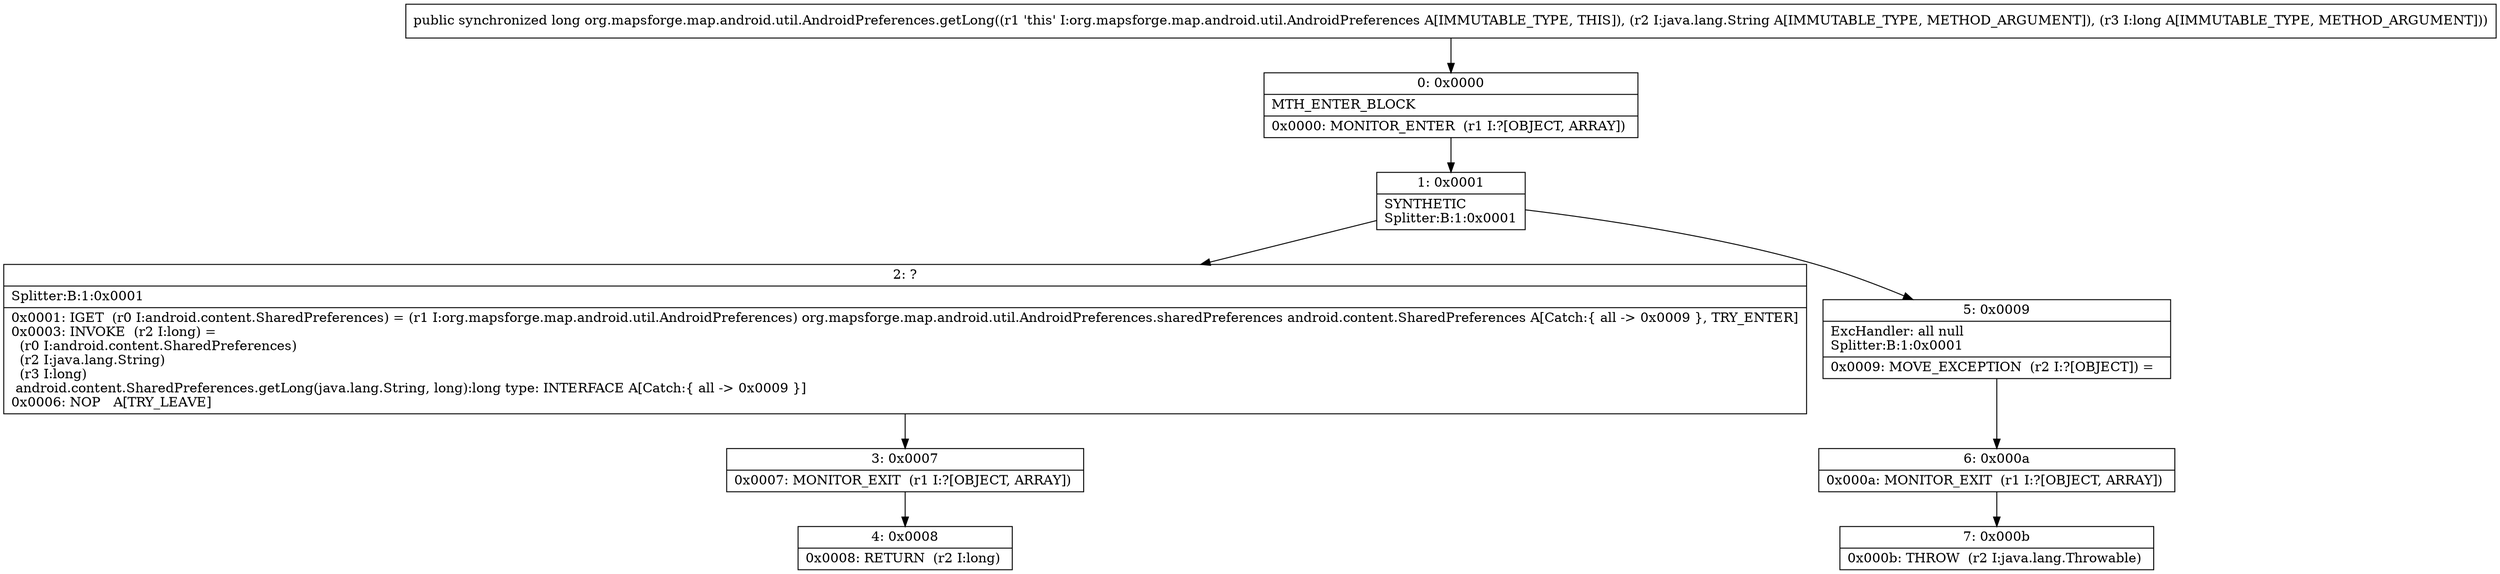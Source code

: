 digraph "CFG fororg.mapsforge.map.android.util.AndroidPreferences.getLong(Ljava\/lang\/String;J)J" {
Node_0 [shape=record,label="{0\:\ 0x0000|MTH_ENTER_BLOCK\l|0x0000: MONITOR_ENTER  (r1 I:?[OBJECT, ARRAY]) \l}"];
Node_1 [shape=record,label="{1\:\ 0x0001|SYNTHETIC\lSplitter:B:1:0x0001\l}"];
Node_2 [shape=record,label="{2\:\ ?|Splitter:B:1:0x0001\l|0x0001: IGET  (r0 I:android.content.SharedPreferences) = (r1 I:org.mapsforge.map.android.util.AndroidPreferences) org.mapsforge.map.android.util.AndroidPreferences.sharedPreferences android.content.SharedPreferences A[Catch:\{ all \-\> 0x0009 \}, TRY_ENTER]\l0x0003: INVOKE  (r2 I:long) = \l  (r0 I:android.content.SharedPreferences)\l  (r2 I:java.lang.String)\l  (r3 I:long)\l android.content.SharedPreferences.getLong(java.lang.String, long):long type: INTERFACE A[Catch:\{ all \-\> 0x0009 \}]\l0x0006: NOP   A[TRY_LEAVE]\l}"];
Node_3 [shape=record,label="{3\:\ 0x0007|0x0007: MONITOR_EXIT  (r1 I:?[OBJECT, ARRAY]) \l}"];
Node_4 [shape=record,label="{4\:\ 0x0008|0x0008: RETURN  (r2 I:long) \l}"];
Node_5 [shape=record,label="{5\:\ 0x0009|ExcHandler: all null\lSplitter:B:1:0x0001\l|0x0009: MOVE_EXCEPTION  (r2 I:?[OBJECT]) =  \l}"];
Node_6 [shape=record,label="{6\:\ 0x000a|0x000a: MONITOR_EXIT  (r1 I:?[OBJECT, ARRAY]) \l}"];
Node_7 [shape=record,label="{7\:\ 0x000b|0x000b: THROW  (r2 I:java.lang.Throwable) \l}"];
MethodNode[shape=record,label="{public synchronized long org.mapsforge.map.android.util.AndroidPreferences.getLong((r1 'this' I:org.mapsforge.map.android.util.AndroidPreferences A[IMMUTABLE_TYPE, THIS]), (r2 I:java.lang.String A[IMMUTABLE_TYPE, METHOD_ARGUMENT]), (r3 I:long A[IMMUTABLE_TYPE, METHOD_ARGUMENT])) }"];
MethodNode -> Node_0;
Node_0 -> Node_1;
Node_1 -> Node_2;
Node_1 -> Node_5;
Node_2 -> Node_3;
Node_3 -> Node_4;
Node_5 -> Node_6;
Node_6 -> Node_7;
}

